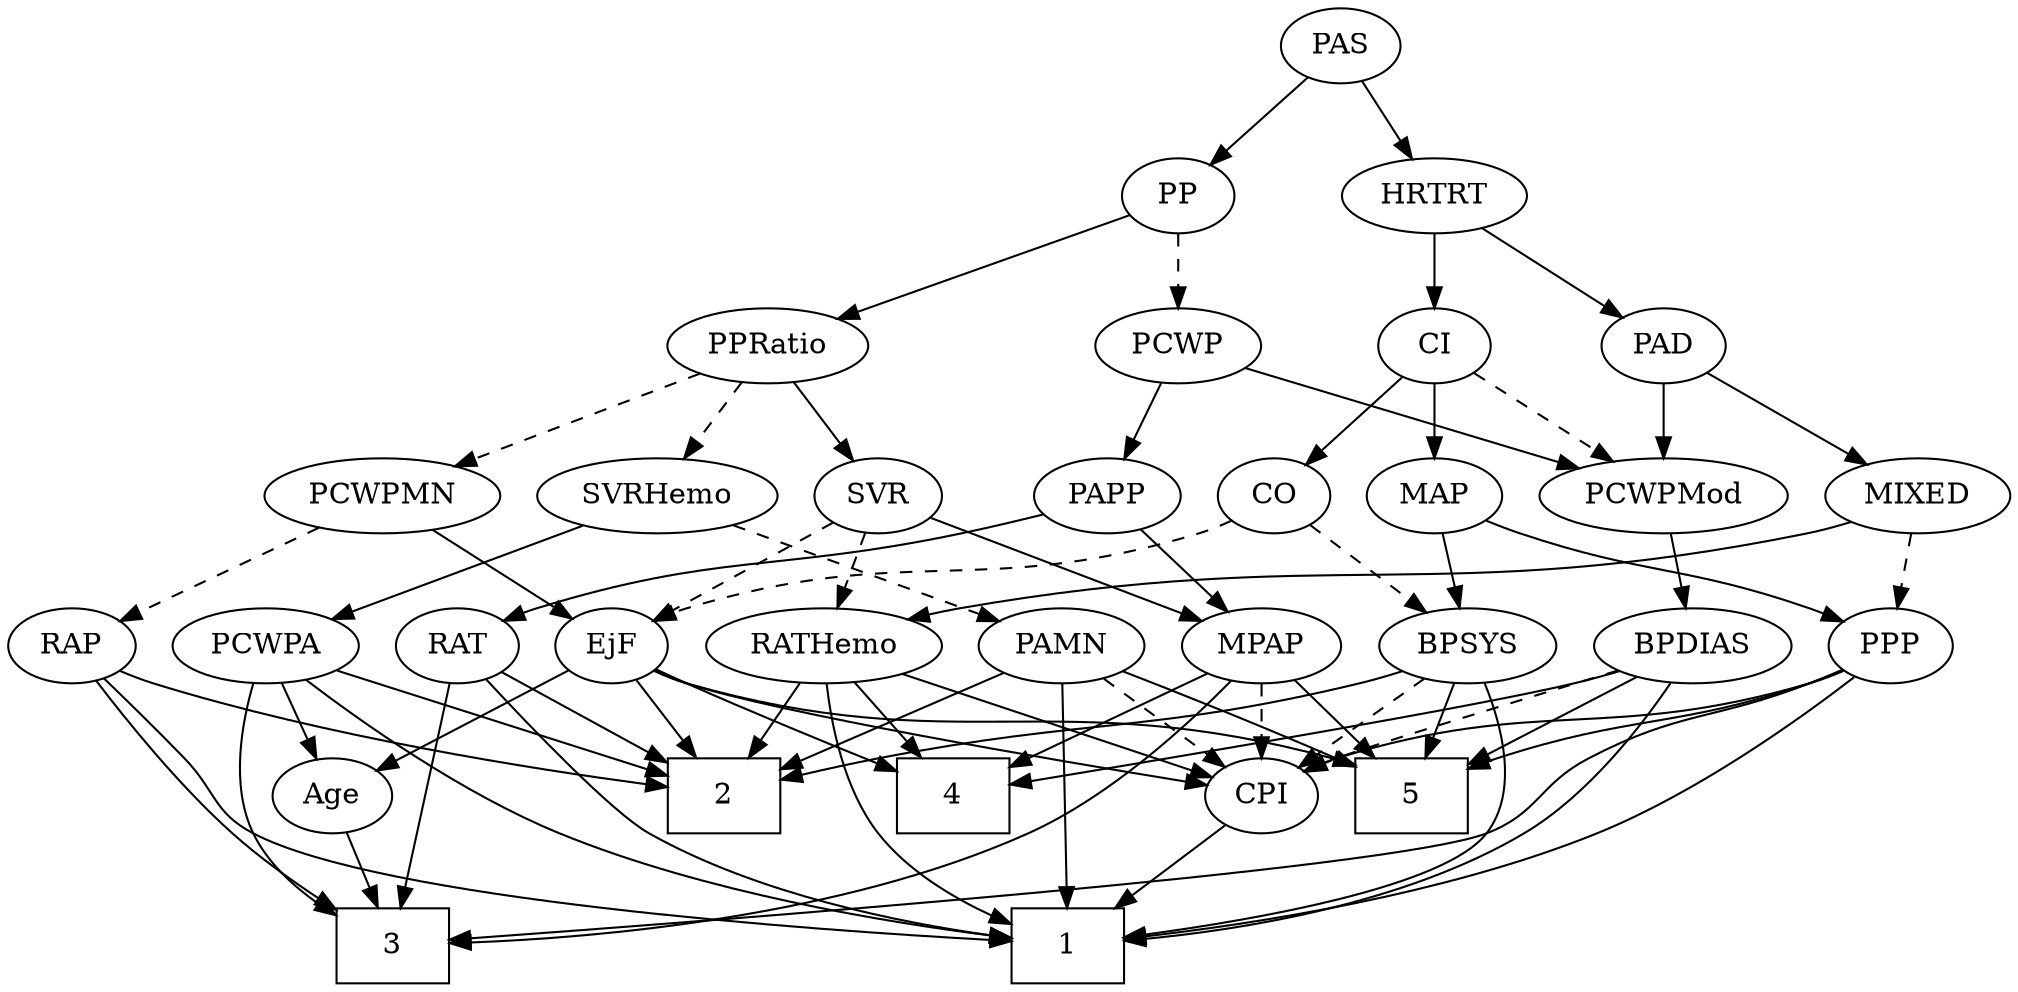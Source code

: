 strict digraph {
	graph [bb="0,0,864.95,468"];
	node [label="\N"];
	1	[height=0.5,
		pos="471.95,18",
		shape=box,
		width=0.75];
	2	[height=0.5,
		pos="306.95,90",
		shape=box,
		width=0.75];
	3	[height=0.5,
		pos="167.95,18",
		shape=box,
		width=0.75];
	4	[height=0.5,
		pos="416.95,90",
		shape=box,
		width=0.75];
	5	[height=0.5,
		pos="636.95,90",
		shape=box,
		width=0.75];
	Age	[height=0.5,
		pos="120.95,90",
		width=0.75];
	Age -> 3	[pos="e,156.34,36.292 131.61,73.116 137.25,64.716 144.32,54.196 150.71,44.671",
		style=solid];
	EjF	[height=0.5,
		pos="274.95,162",
		width=0.75];
	EjF -> 2	[pos="e,298.97,108.45 282.53,144.41 286.17,136.45 290.62,126.72 294.72,117.76",
		style=solid];
	EjF -> 4	[pos="e,389.7,104.43 296.21,150.52 318.49,139.53 353.92,122.07 380.64,108.9",
		style=solid];
	EjF -> 5	[pos="e,609.78,104.92 295.45,149.95 300.41,147.67 305.77,145.5 310.95,144 432.64,108.7 474.18,142.45 600.16,107.67",
		style=solid];
	EjF -> Age	[pos="e,142.75,100.64 253.66,150.86 248.83,148.59 243.72,146.2 238.95,144 209.55,130.46 175.84,115.36 152.01,104.76",
		style=solid];
	CPI	[height=0.5,
		pos="564.95,90",
		width=0.75];
	EjF -> CPI	[pos="e,538.45,94.43 295.54,150.26 300.5,147.96 305.84,145.71 310.95,144 386.31,118.74 478.45,103.12 528.44,95.854",
		style=solid];
	RAP	[height=0.5,
		pos="27.948,162",
		width=0.77632];
	RAP -> 1	[pos="e,444.76,19.805 33.741,144.03 41.765,123.33 58.354,88.994 84.948,72 142.55,35.192 349.41,23.489 434.74,20.177",
		style=solid];
	RAP -> 2	[pos="e,279.94,94.966 49.545,150.14 54.522,147.9 59.853,145.71 64.948,144 135.81,120.27 221.96,104.34 270,96.548",
		style=solid];
	RAP -> 3	[pos="e,140.7,19.424 18.877,144.61 9.6143,125.41 -1.4044,93.519 13.948,72 40.252,35.128 93.935,23.648 130.43,20.22",
		style=solid];
	MIXED	[height=0.5,
		pos="706.95,234",
		width=1.1193];
	RATHemo	[height=0.5,
		pos="368.95,162",
		width=1.3721];
	MIXED -> RATHemo	[pos="e,405.27,174.24 677.14,221.71 670.87,219.6 664.24,217.57 657.95,216 557.56,190.94 528.97,202.37 427.95,180 423.79,179.08 419.5,178.03 \
415.21,176.92",
		style=solid];
	PPP	[height=0.5,
		pos="837.95,162",
		width=0.75];
	MIXED -> PPP	[pos="e,817.4,173.98 731.9,219.67 753.69,208.02 785.35,191.1 808.41,178.79",
		style=dashed];
	MPAP	[height=0.5,
		pos="561.95,162",
		width=0.97491];
	MPAP -> 3	[pos="e,195.22,19.624 547.76,145.31 528.43,124.97 491.73,89.989 452.95,72 370.17,33.604 261.68,23.01 205.43,20.097",
		style=solid];
	MPAP -> 4	[pos="e,444.14,104.13 537.35,149.13 514.32,138.01 479.62,121.26 453.38,108.59",
		style=solid];
	MPAP -> 5	[pos="e,618.6,108.13 578.22,145.81 587.79,136.88 600.11,125.38 610.99,115.23",
		style=solid];
	MPAP -> CPI	[pos="e,564.21,108.1 562.69,143.7 563.02,135.98 563.42,126.71 563.79,118.11",
		style=dashed];
	BPSYS	[height=0.5,
		pos="754.95,162",
		width=1.0471];
	BPSYS -> 1	[pos="e,499.13,19.728 747.2,144.09 737.01,123.78 717.15,90.183 689.95,72 634.37,34.849 555.33,23.69 509.27,20.37",
		style=solid];
	BPSYS -> 2	[pos="e,334.21,98.06 726.94,149.64 720.77,147.49 714.2,145.45 707.95,144 565.53,110.9 525.11,132.41 380.95,108 368.88,105.96 355.84,103.16 \
344.12,100.43",
		style=solid];
	BPSYS -> 5	[pos="e,664.19,107.16 732.2,147.5 715.43,137.56 692.29,123.83 673.01,112.39",
		style=solid];
	BPSYS -> CPI	[pos="e,586.09,101.48 725.9,150.38 719.97,148.24 713.76,146.03 707.95,144 660.58,127.47 647.49,126.74 600.95,108 599.12,107.26 597.25,\
106.48 595.38,105.67",
		style=dashed];
	PAD	[height=0.5,
		pos="530.95,306",
		width=0.79437];
	PAD -> MIXED	[pos="e,677.74,246.62 554.68,295.56 583.84,283.96 633.7,264.13 668.39,250.33",
		style=solid];
	PCWPMod	[height=0.5,
		pos="524.95,234",
		width=1.4443];
	PAD -> PCWPMod	[pos="e,526.41,252.1 529.46,287.7 528.8,279.98 528.01,270.71 527.27,262.11",
		style=solid];
	CO	[height=0.5,
		pos="621.95,234",
		width=0.75];
	CO -> EjF	[pos="e,295.46,174.02 601.44,221.98 596.48,219.69 591.12,217.52 585.95,216 467.68,181.26 429.22,214.74 310.95,180 309.01,179.43 307.04,\
178.77 305.08,178.04",
		style=dashed];
	CO -> BPSYS	[pos="e,730.6,175.82 642.44,222.22 663.5,211.13 696.64,193.69 721.51,180.6",
		style=dashed];
	PAS	[height=0.5,
		pos="442.95,450",
		width=0.75];
	PP	[height=0.5,
		pos="400.95,378",
		width=0.75];
	PAS -> PP	[pos="e,410.73,395.31 433.42,433.12 428.28,424.56 421.83,413.8 416.03,404.13",
		style=solid];
	HRTRT	[height=0.5,
		pos="530.95,378",
		width=1.1013];
	PAS -> HRTRT	[pos="e,512.2,393.91 459.91,435.5 472.44,425.54 489.74,411.78 504.13,400.34",
		style=solid];
	PAMN	[height=0.5,
		pos="472.95,162",
		width=1.011];
	PAMN -> 1	[pos="e,472.07,36.189 472.83,143.87 472.66,119.67 472.34,75.211 472.14,46.393",
		style=solid];
	PAMN -> 2	[pos="e,333.98,102.4 445.91,149.6 418.05,137.85 374.46,119.47 343.54,106.43",
		style=solid];
	PAMN -> 5	[pos="e,609.89,103.95 500.58,150.01 524.73,140.31 560.93,125.53 600.56,108.08",
		style=solid];
	PAMN -> CPI	[pos="e,547.77,104.07 492.01,146.5 505.74,136.05 524.41,121.85 539.42,110.42",
		style=dashed];
	RATHemo -> 1	[pos="e,444.62,27.487 367.03,143.72 365.8,124.56 366.58,93.524 380.95,72 393.71,52.879 415.9,39.755 435.16,31.349",
		style=solid];
	RATHemo -> 2	[pos="e,322.11,108.12 354.57,144.76 346.97,136.18 337.47,125.46 328.96,115.86",
		style=solid];
	RATHemo -> 4	[pos="e,404.98,108.45 380.32,144.41 385.95,136.2 392.88,126.1 399.19,116.9",
		style=solid];
	RATHemo -> CPI	[pos="e,541.63,99.326 403.09,148.81 439.38,135.85 496.37,115.49 532.14,102.72",
		style=solid];
	CPI -> 1	[pos="e,494.64,36.082 547.45,75.834 534.96,66.431 517.82,53.529 503.03,42.394",
		style=solid];
	RAT	[height=0.5,
		pos="202.95,162",
		width=0.75827];
	RAT -> 1	[pos="e,444.63,20.621 211.12,144.53 221.99,124.35 243.12,90.555 270.95,72 321.29,38.43 391.92,26.098 434.66,21.585",
		style=solid];
	RAT -> 2	[pos="e,281.48,108.14 221.54,148.49 235.77,138.91 255.79,125.43 272.87,113.94",
		style=solid];
	RAT -> 3	[pos="e,172.2,36.268 198.8,144.15 192.83,119.94 181.76,75.054 174.64,46.133",
		style=solid];
	SVR	[height=0.5,
		pos="426.95,234",
		width=0.77632];
	SVR -> EjF	[pos="e,296.25,173.12 404.65,222.74 399.8,220.52 394.7,218.18 389.95,216 354.86,199.95 345.95,196.24 310.95,180 309.16,179.17 307.33,178.32 \
305.47,177.45",
		style=dashed];
	SVR -> MPAP	[pos="e,537.81,175.51 448.04,222.06 469.61,210.88 503.43,193.34 528.62,180.28",
		style=solid];
	SVR -> RATHemo	[pos="e,382.72,179.63 414.36,217.81 407,208.93 397.54,197.5 389.15,187.39",
		style=dashed];
	BPDIAS	[height=0.5,
		pos="656.95,162",
		width=1.1735];
	PCWPMod -> BPDIAS	[pos="e,631.42,176.54 552.3,218.5 572.65,207.7 600.57,192.9 622.45,181.29",
		style=solid];
	PCWPA	[height=0.5,
		pos="115.95,162",
		width=1.1555];
	PCWPA -> 1	[pos="e,444.8,21.133 131.7,145.2 152.71,125.06 191.91,90.648 231.95,72 299.34,40.612 386.15,27.4 434.75,22.161",
		style=solid];
	PCWPA -> 2	[pos="e,279.74,100.97 146.63,149.75 180.27,137.42 234.23,117.65 270.13,104.5",
		style=solid];
	PCWPA -> 3	[pos="e,140.58,28.33 102.55,144.9 89.01,126.54 71.817,95.963 84.948,72 94.86,53.909 113.87,41.098 131.19,32.608",
		style=solid];
	PCWPA -> Age	[pos="e,119.73,108.1 117.18,143.7 117.73,135.98 118.4,126.71 119.01,118.11",
		style=solid];
	PCWPMN	[height=0.5,
		pos="130.95,234",
		width=1.3902];
	PCWPMN -> EjF	[pos="e,253.58,173.39 159.4,219.17 183.96,207.23 219.36,190.02 244.5,177.8",
		style=solid];
	PCWPMN -> RAP	[pos="e,46.468,175.59 108.6,217.81 92.778,207.06 71.485,192.59 54.75,181.22",
		style=dashed];
	SVRHemo	[height=0.5,
		pos="248.95,234",
		width=1.3902];
	SVRHemo -> PAMN	[pos="e,444.83,173.72 286.91,222.01 330.98,209.19 400.95,188.67 426.95,180 429.67,179.09 432.48,178.13 435.3,177.14",
		style=dashed];
	SVRHemo -> PCWPA	[pos="e,141.34,176.37 221.71,218.67 201.1,207.82 172.64,192.84 150.44,181.15",
		style=solid];
	BPDIAS -> 1	[pos="e,499,22.086 666.85,144.43 676.98,125.07 689.14,93.017 672.95,72 653.07,46.205 561.33,30.439 508.92,23.382",
		style=solid];
	BPDIAS -> 4	[pos="e,443.98,98.14 624.92,150.06 618.65,147.99 612.1,145.89 605.95,144 553.53,127.93 492.36,111.12 454.13,100.86",
		style=solid];
	BPDIAS -> 5	[pos="e,641.88,108.28 652.11,144.05 649.88,136.26 647.18,126.82 644.68,118.08",
		style=solid];
	BPDIAS -> CPI	[pos="e,582.09,104.04 636.98,145.81 623.29,135.39 605,121.48 590.28,110.28",
		style=dashed];
	MAP	[height=0.5,
		pos="795.95,234",
		width=0.84854];
	MAP -> BPSYS	[pos="e,764.69,179.63 786.44,216.76 781.49,208.32 775.33,197.8 769.77,188.31",
		style=solid];
	MAP -> PPP	[pos="e,828.26,179.15 805.69,216.76 810.83,208.19 817.25,197.49 823.01,187.9",
		style=solid];
	PPRatio	[height=0.5,
		pos="281.95,306",
		width=1.1013];
	PP -> PPRatio	[pos="e,305.31,320.74 381.3,365.44 363.04,354.7 335.53,338.52 314.08,325.9",
		style=solid];
	PCWP	[height=0.5,
		pos="400.95,306",
		width=0.97491];
	PP -> PCWP	[pos="e,400.95,324.1 400.95,359.7 400.95,351.98 400.95,342.71 400.95,334.11",
		style=dashed];
	PPP -> 1	[pos="e,498.96,20.867 823.48,146.52 802.67,126.57 762.24,90.938 720.95,72 650.25,39.575 559.08,26.684 509,21.793",
		style=solid];
	PPP -> 3	[pos="e,195.05,20.455 818.14,149.75 777.72,126.88 688.26,76.731 672.95,72 585.29,44.922 306.36,26.841 205.12,21.026",
		style=solid];
	PPP -> 5	[pos="e,664.19,98.566 816.83,150.47 811.99,148.21 806.83,145.93 801.95,144 758.83,126.98 707.85,111.25 674.09,101.42",
		style=solid];
	PPP -> CPI	[pos="e,585.51,101.85 817.39,150.15 812.43,147.86 807.08,145.64 801.95,144 715.5,116.38 687.4,135.62 600.95,108 599.02,107.38 597.07,106.69 \
595.11,105.94",
		style=solid];
	PPRatio -> SVR	[pos="e,405.14,245.53 308.21,292.32 332.92,280.39 369.93,262.52 396.06,249.91",
		style=solid];
	PPRatio -> PCWPMN	[pos="e,160.43,248.67 255.3,292.65 231.52,281.62 196.4,265.34 169.55,252.9",
		style=dashed];
	PPRatio -> SVRHemo	[pos="e,256.86,251.79 273.96,288.05 270.15,279.97 265.5,270.12 261.26,261.11",
		style=dashed];
	PCWP -> PCWPMod	[pos="e,498.92,249.7 423.69,292.16 442.29,281.66 468.89,266.64 490.16,254.64",
		style=solid];
	PAPP	[height=0.5,
		pos="348.95,234",
		width=0.88464];
	PCWP -> PAPP	[pos="e,360.94,251.15 388.89,288.76 382.39,280.02 374.24,269.05 367.01,259.31",
		style=solid];
	CI	[height=0.5,
		pos="615.95,306",
		width=0.75];
	CI -> CO	[pos="e,620.48,252.1 617.43,287.7 618.09,279.98 618.89,270.71 619.62,262.11",
		style=solid];
	CI -> PCWPMod	[pos="e,545.49,250.8 598.83,291.83 586.06,282.01 568.32,268.36 553.43,256.91",
		style=dashed];
	CI -> MAP	[pos="e,771.9,245.4 639.34,296.47 667.23,286.22 715.19,268.37 755.95,252 758.13,251.12 760.38,250.21 762.64,249.27",
		style=solid];
	PAPP -> MPAP	[pos="e,535.1,173.84 373.48,222.27 378.86,220.08 384.56,217.87 389.95,216 445.79,196.65 461.88,198.67 517.95,180 520.48,179.16 523.09,\
178.25 525.7,177.31",
		style=solid];
	PAPP -> RAT	[pos="e,224.44,173.31 325.49,221.75 300.54,209.79 260.98,190.82 233.58,177.69",
		style=solid];
	HRTRT -> PAD	[pos="e,530.95,324.1 530.95,359.7 530.95,351.98 530.95,342.71 530.95,334.11",
		style=solid];
	HRTRT -> CI	[pos="e,599.55,320.5 549.39,361.81 561.76,351.62 578.19,338.09 591.63,327.02",
		style=solid];
}

